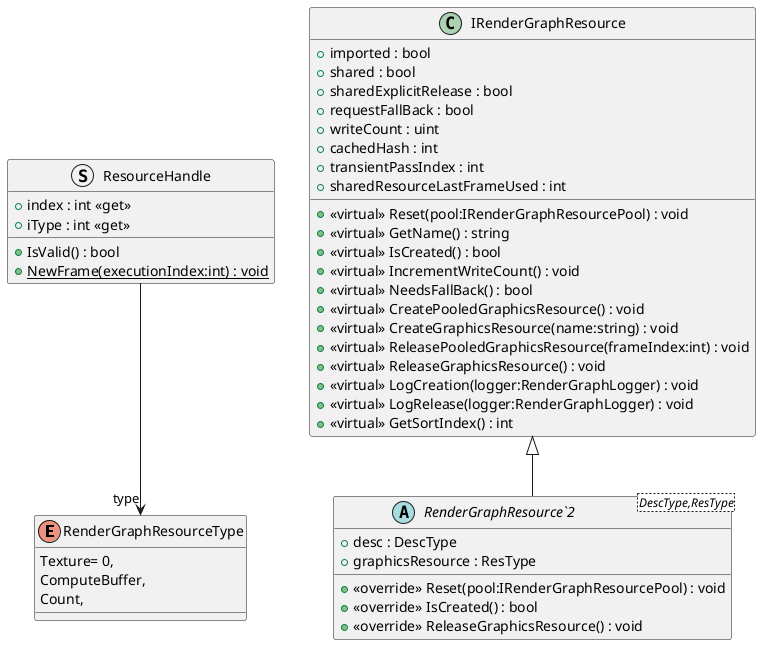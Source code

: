 @startuml
enum RenderGraphResourceType {
    Texture= 0,
    ComputeBuffer,
    Count,
}
struct ResourceHandle {
    + index : int <<get>>
    + iType : int <<get>>
    + IsValid() : bool
    {static} + NewFrame(executionIndex:int) : void
}
class IRenderGraphResource {
    + imported : bool
    + shared : bool
    + sharedExplicitRelease : bool
    + requestFallBack : bool
    + writeCount : uint
    + cachedHash : int
    + transientPassIndex : int
    + sharedResourceLastFrameUsed : int
    + <<virtual>> Reset(pool:IRenderGraphResourcePool) : void
    + <<virtual>> GetName() : string
    + <<virtual>> IsCreated() : bool
    + <<virtual>> IncrementWriteCount() : void
    + <<virtual>> NeedsFallBack() : bool
    + <<virtual>> CreatePooledGraphicsResource() : void
    + <<virtual>> CreateGraphicsResource(name:string) : void
    + <<virtual>> ReleasePooledGraphicsResource(frameIndex:int) : void
    + <<virtual>> ReleaseGraphicsResource() : void
    + <<virtual>> LogCreation(logger:RenderGraphLogger) : void
    + <<virtual>> LogRelease(logger:RenderGraphLogger) : void
    + <<virtual>> GetSortIndex() : int
}
abstract class "RenderGraphResource`2"<DescType,ResType> {
    + desc : DescType
    + graphicsResource : ResType
    + <<override>> Reset(pool:IRenderGraphResourcePool) : void
    + <<override>> IsCreated() : bool
    + <<override>> ReleaseGraphicsResource() : void
}
ResourceHandle --> "type" RenderGraphResourceType
IRenderGraphResource <|-- "RenderGraphResource`2"
@enduml
